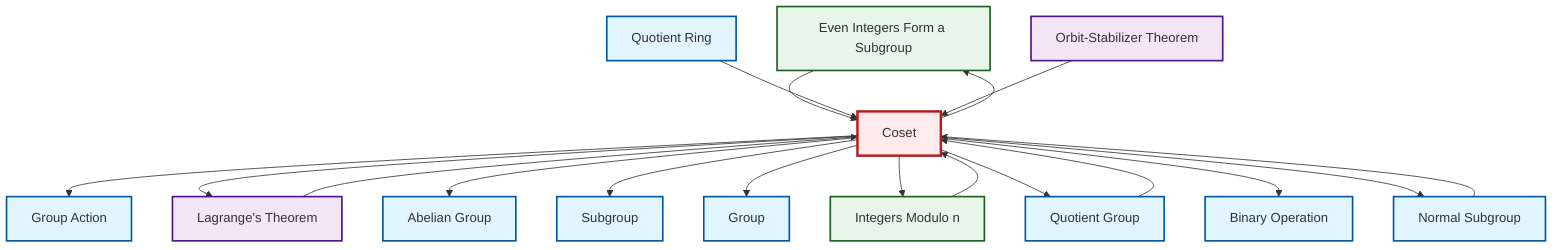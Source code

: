 graph TD
    classDef definition fill:#e1f5fe,stroke:#01579b,stroke-width:2px
    classDef theorem fill:#f3e5f5,stroke:#4a148c,stroke-width:2px
    classDef axiom fill:#fff3e0,stroke:#e65100,stroke-width:2px
    classDef example fill:#e8f5e9,stroke:#1b5e20,stroke-width:2px
    classDef current fill:#ffebee,stroke:#b71c1c,stroke-width:3px
    ex-even-integers-subgroup["Even Integers Form a Subgroup"]:::example
    def-quotient-ring["Quotient Ring"]:::definition
    thm-lagrange["Lagrange's Theorem"]:::theorem
    def-coset["Coset"]:::definition
    def-subgroup["Subgroup"]:::definition
    def-normal-subgroup["Normal Subgroup"]:::definition
    def-group["Group"]:::definition
    ex-quotient-integers-mod-n["Integers Modulo n"]:::example
    def-binary-operation["Binary Operation"]:::definition
    def-abelian-group["Abelian Group"]:::definition
    def-quotient-group["Quotient Group"]:::definition
    thm-orbit-stabilizer["Orbit-Stabilizer Theorem"]:::theorem
    def-group-action["Group Action"]:::definition
    def-coset --> def-group-action
    def-coset --> thm-lagrange
    def-normal-subgroup --> def-coset
    ex-even-integers-subgroup --> def-coset
    def-coset --> ex-even-integers-subgroup
    ex-quotient-integers-mod-n --> def-coset
    def-coset --> def-abelian-group
    def-quotient-group --> def-coset
    def-coset --> def-subgroup
    def-coset --> def-group
    def-quotient-ring --> def-coset
    thm-lagrange --> def-coset
    def-coset --> ex-quotient-integers-mod-n
    thm-orbit-stabilizer --> def-coset
    def-coset --> def-quotient-group
    def-coset --> def-binary-operation
    def-coset --> def-normal-subgroup
    class def-coset current